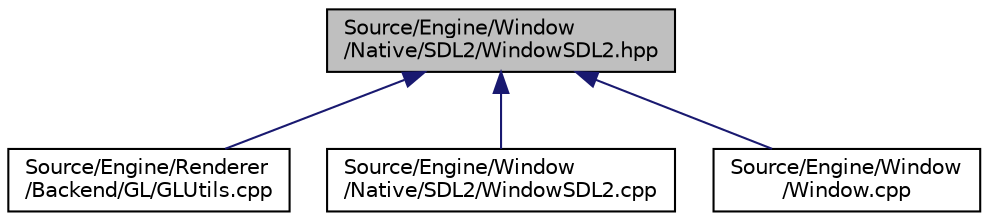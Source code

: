 digraph "Source/Engine/Window/Native/SDL2/WindowSDL2.hpp"
{
  edge [fontname="Helvetica",fontsize="10",labelfontname="Helvetica",labelfontsize="10"];
  node [fontname="Helvetica",fontsize="10",shape=record];
  Node1 [label="Source/Engine/Window\l/Native/SDL2/WindowSDL2.hpp",height=0.2,width=0.4,color="black", fillcolor="grey75", style="filled", fontcolor="black"];
  Node1 -> Node2 [dir="back",color="midnightblue",fontsize="10",style="solid",fontname="Helvetica"];
  Node2 [label="Source/Engine/Renderer\l/Backend/GL/GLUtils.cpp",height=0.2,width=0.4,color="black", fillcolor="white", style="filled",URL="$GLUtils_8cpp.html"];
  Node1 -> Node3 [dir="back",color="midnightblue",fontsize="10",style="solid",fontname="Helvetica"];
  Node3 [label="Source/Engine/Window\l/Native/SDL2/WindowSDL2.cpp",height=0.2,width=0.4,color="black", fillcolor="white", style="filled",URL="$WindowSDL2_8cpp.html"];
  Node1 -> Node4 [dir="back",color="midnightblue",fontsize="10",style="solid",fontname="Helvetica"];
  Node4 [label="Source/Engine/Window\l/Window.cpp",height=0.2,width=0.4,color="black", fillcolor="white", style="filled",URL="$Window_8cpp.html"];
}
